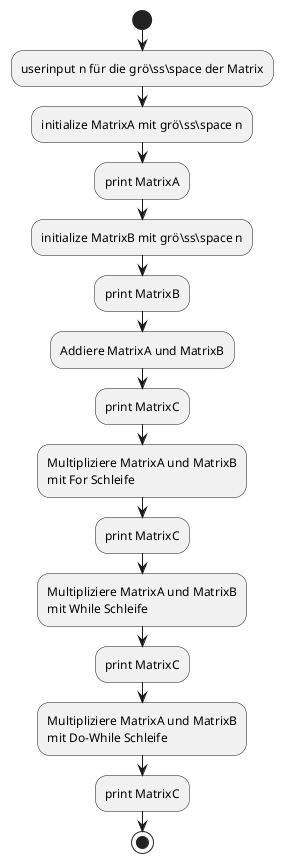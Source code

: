 @startuml
start
:userinput n für die grö\ss\space der Matrix;
:initialize MatrixA mit grö\ss\space n;
:print MatrixA;
:initialize MatrixB mit grö\ss\space n;
:print MatrixB;
:Addiere MatrixA und MatrixB;
:print MatrixC;
:Multipliziere MatrixA und MatrixB
mit For Schleife;
:print MatrixC;
:Multipliziere MatrixA und MatrixB
mit While Schleife;
:print MatrixC;
:Multipliziere MatrixA und MatrixB
mit Do-While Schleife;
:print MatrixC;
stop
@enduml
